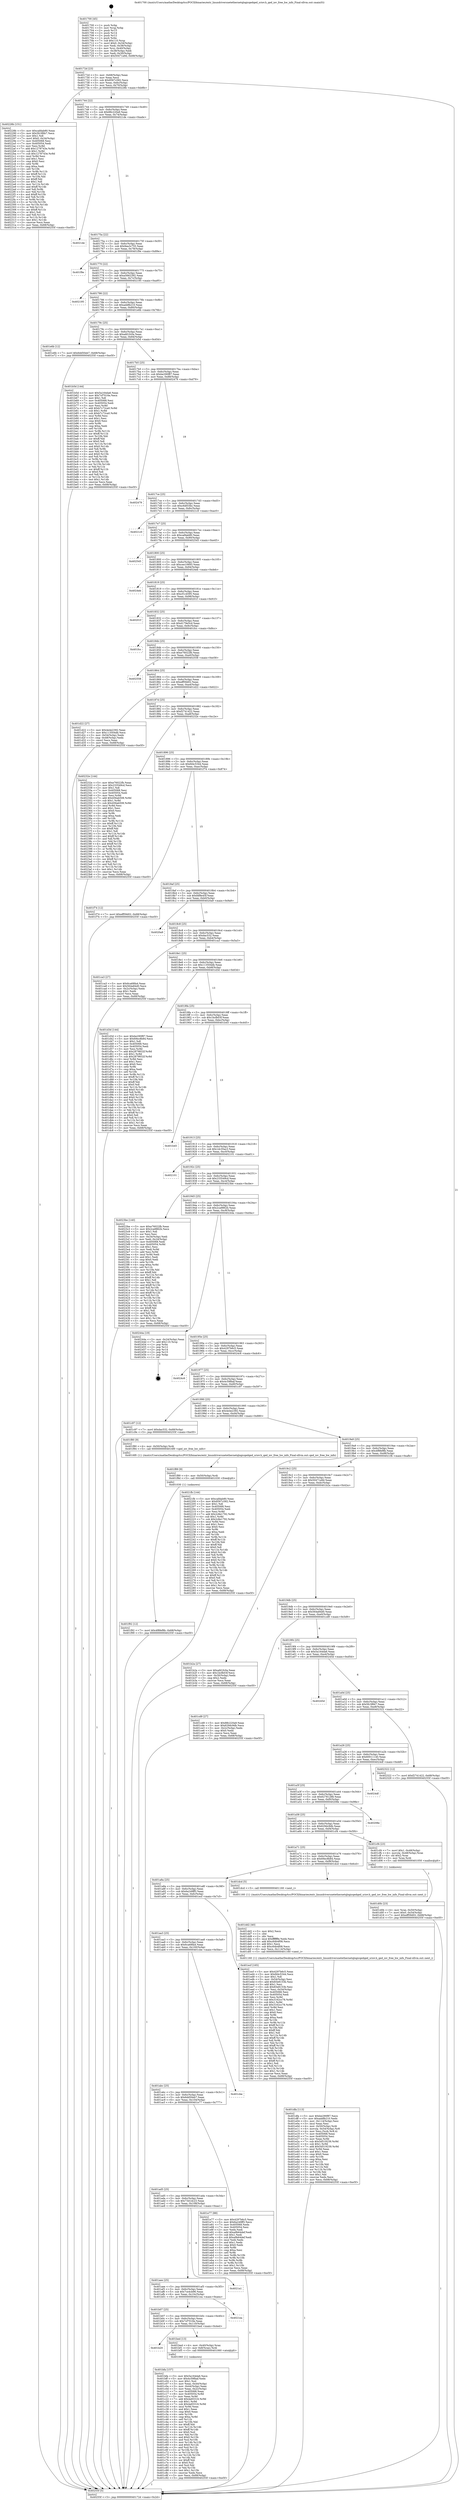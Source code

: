 digraph "0x401700" {
  label = "0x401700 (/mnt/c/Users/mathe/Desktop/tcc/POCII/binaries/extr_linuxdriversnetethernetqlogicqedqed_sriov.h_qed_iov_free_hw_info_Final-ollvm.out::main(0))"
  labelloc = "t"
  node[shape=record]

  Entry [label="",width=0.3,height=0.3,shape=circle,fillcolor=black,style=filled]
  "0x40172d" [label="{
     0x40172d [23]\l
     | [instrs]\l
     &nbsp;&nbsp;0x40172d \<+3\>: mov -0x68(%rbp),%eax\l
     &nbsp;&nbsp;0x401730 \<+2\>: mov %eax,%ecx\l
     &nbsp;&nbsp;0x401732 \<+6\>: sub $0x8567c582,%ecx\l
     &nbsp;&nbsp;0x401738 \<+3\>: mov %eax,-0x6c(%rbp)\l
     &nbsp;&nbsp;0x40173b \<+3\>: mov %ecx,-0x70(%rbp)\l
     &nbsp;&nbsp;0x40173e \<+6\>: je 000000000040228b \<main+0xb8b\>\l
  }"]
  "0x40228b" [label="{
     0x40228b [151]\l
     | [instrs]\l
     &nbsp;&nbsp;0x40228b \<+5\>: mov $0xcafdab80,%eax\l
     &nbsp;&nbsp;0x402290 \<+5\>: mov $0x5fc3f6b7,%ecx\l
     &nbsp;&nbsp;0x402295 \<+2\>: mov $0x1,%dl\l
     &nbsp;&nbsp;0x402297 \<+7\>: movl $0x0,-0x34(%rbp)\l
     &nbsp;&nbsp;0x40229e \<+7\>: mov 0x405068,%esi\l
     &nbsp;&nbsp;0x4022a5 \<+7\>: mov 0x405054,%edi\l
     &nbsp;&nbsp;0x4022ac \<+3\>: mov %esi,%r8d\l
     &nbsp;&nbsp;0x4022af \<+7\>: add $0x1278743e,%r8d\l
     &nbsp;&nbsp;0x4022b6 \<+4\>: sub $0x1,%r8d\l
     &nbsp;&nbsp;0x4022ba \<+7\>: sub $0x1278743e,%r8d\l
     &nbsp;&nbsp;0x4022c1 \<+4\>: imul %r8d,%esi\l
     &nbsp;&nbsp;0x4022c5 \<+3\>: and $0x1,%esi\l
     &nbsp;&nbsp;0x4022c8 \<+3\>: cmp $0x0,%esi\l
     &nbsp;&nbsp;0x4022cb \<+4\>: sete %r9b\l
     &nbsp;&nbsp;0x4022cf \<+3\>: cmp $0xa,%edi\l
     &nbsp;&nbsp;0x4022d2 \<+4\>: setl %r10b\l
     &nbsp;&nbsp;0x4022d6 \<+3\>: mov %r9b,%r11b\l
     &nbsp;&nbsp;0x4022d9 \<+4\>: xor $0xff,%r11b\l
     &nbsp;&nbsp;0x4022dd \<+3\>: mov %r10b,%bl\l
     &nbsp;&nbsp;0x4022e0 \<+3\>: xor $0xff,%bl\l
     &nbsp;&nbsp;0x4022e3 \<+3\>: xor $0x1,%dl\l
     &nbsp;&nbsp;0x4022e6 \<+3\>: mov %r11b,%r14b\l
     &nbsp;&nbsp;0x4022e9 \<+4\>: and $0xff,%r14b\l
     &nbsp;&nbsp;0x4022ed \<+3\>: and %dl,%r9b\l
     &nbsp;&nbsp;0x4022f0 \<+3\>: mov %bl,%r15b\l
     &nbsp;&nbsp;0x4022f3 \<+4\>: and $0xff,%r15b\l
     &nbsp;&nbsp;0x4022f7 \<+3\>: and %dl,%r10b\l
     &nbsp;&nbsp;0x4022fa \<+3\>: or %r9b,%r14b\l
     &nbsp;&nbsp;0x4022fd \<+3\>: or %r10b,%r15b\l
     &nbsp;&nbsp;0x402300 \<+3\>: xor %r15b,%r14b\l
     &nbsp;&nbsp;0x402303 \<+3\>: or %bl,%r11b\l
     &nbsp;&nbsp;0x402306 \<+4\>: xor $0xff,%r11b\l
     &nbsp;&nbsp;0x40230a \<+3\>: or $0x1,%dl\l
     &nbsp;&nbsp;0x40230d \<+3\>: and %dl,%r11b\l
     &nbsp;&nbsp;0x402310 \<+3\>: or %r11b,%r14b\l
     &nbsp;&nbsp;0x402313 \<+4\>: test $0x1,%r14b\l
     &nbsp;&nbsp;0x402317 \<+3\>: cmovne %ecx,%eax\l
     &nbsp;&nbsp;0x40231a \<+3\>: mov %eax,-0x68(%rbp)\l
     &nbsp;&nbsp;0x40231d \<+5\>: jmp 000000000040255f \<main+0xe5f\>\l
  }"]
  "0x401744" [label="{
     0x401744 [22]\l
     | [instrs]\l
     &nbsp;&nbsp;0x401744 \<+5\>: jmp 0000000000401749 \<main+0x49\>\l
     &nbsp;&nbsp;0x401749 \<+3\>: mov -0x6c(%rbp),%eax\l
     &nbsp;&nbsp;0x40174c \<+5\>: sub $0x88c220a9,%eax\l
     &nbsp;&nbsp;0x401751 \<+3\>: mov %eax,-0x74(%rbp)\l
     &nbsp;&nbsp;0x401754 \<+6\>: je 00000000004021de \<main+0xade\>\l
  }"]
  Exit [label="",width=0.3,height=0.3,shape=circle,fillcolor=black,style=filled,peripheries=2]
  "0x4021de" [label="{
     0x4021de\l
  }", style=dashed]
  "0x40175a" [label="{
     0x40175a [22]\l
     | [instrs]\l
     &nbsp;&nbsp;0x40175a \<+5\>: jmp 000000000040175f \<main+0x5f\>\l
     &nbsp;&nbsp;0x40175f \<+3\>: mov -0x6c(%rbp),%eax\l
     &nbsp;&nbsp;0x401762 \<+5\>: sub $0x9ea3c755,%eax\l
     &nbsp;&nbsp;0x401767 \<+3\>: mov %eax,-0x78(%rbp)\l
     &nbsp;&nbsp;0x40176a \<+6\>: je 0000000000401f9e \<main+0x89e\>\l
  }"]
  "0x401f92" [label="{
     0x401f92 [12]\l
     | [instrs]\l
     &nbsp;&nbsp;0x401f92 \<+7\>: movl $0x4f8fef8b,-0x68(%rbp)\l
     &nbsp;&nbsp;0x401f99 \<+5\>: jmp 000000000040255f \<main+0xe5f\>\l
  }"]
  "0x401f9e" [label="{
     0x401f9e\l
  }", style=dashed]
  "0x401770" [label="{
     0x401770 [22]\l
     | [instrs]\l
     &nbsp;&nbsp;0x401770 \<+5\>: jmp 0000000000401775 \<main+0x75\>\l
     &nbsp;&nbsp;0x401775 \<+3\>: mov -0x6c(%rbp),%eax\l
     &nbsp;&nbsp;0x401778 \<+5\>: sub $0xa5662392,%eax\l
     &nbsp;&nbsp;0x40177d \<+3\>: mov %eax,-0x7c(%rbp)\l
     &nbsp;&nbsp;0x401780 \<+6\>: je 0000000000402195 \<main+0xa95\>\l
  }"]
  "0x401f89" [label="{
     0x401f89 [9]\l
     | [instrs]\l
     &nbsp;&nbsp;0x401f89 \<+4\>: mov -0x50(%rbp),%rdi\l
     &nbsp;&nbsp;0x401f8d \<+5\>: call 0000000000401030 \<free@plt\>\l
     | [calls]\l
     &nbsp;&nbsp;0x401030 \{1\} (unknown)\l
  }"]
  "0x402195" [label="{
     0x402195\l
  }", style=dashed]
  "0x401786" [label="{
     0x401786 [22]\l
     | [instrs]\l
     &nbsp;&nbsp;0x401786 \<+5\>: jmp 000000000040178b \<main+0x8b\>\l
     &nbsp;&nbsp;0x40178b \<+3\>: mov -0x6c(%rbp),%eax\l
     &nbsp;&nbsp;0x40178e \<+5\>: sub $0xaddfb210,%eax\l
     &nbsp;&nbsp;0x401793 \<+3\>: mov %eax,-0x80(%rbp)\l
     &nbsp;&nbsp;0x401796 \<+6\>: je 0000000000401e6b \<main+0x76b\>\l
  }"]
  "0x401dfa" [label="{
     0x401dfa [113]\l
     | [instrs]\l
     &nbsp;&nbsp;0x401dfa \<+5\>: mov $0xbe290f87,%ecx\l
     &nbsp;&nbsp;0x401dff \<+5\>: mov $0xaddfb210,%edx\l
     &nbsp;&nbsp;0x401e04 \<+6\>: mov -0x114(%rbp),%esi\l
     &nbsp;&nbsp;0x401e0a \<+3\>: imul %eax,%esi\l
     &nbsp;&nbsp;0x401e0d \<+4\>: mov -0x50(%rbp),%rdi\l
     &nbsp;&nbsp;0x401e11 \<+4\>: movslq -0x54(%rbp),%r8\l
     &nbsp;&nbsp;0x401e15 \<+4\>: mov %esi,(%rdi,%r8,4)\l
     &nbsp;&nbsp;0x401e19 \<+7\>: mov 0x405068,%eax\l
     &nbsp;&nbsp;0x401e20 \<+7\>: mov 0x405054,%esi\l
     &nbsp;&nbsp;0x401e27 \<+3\>: mov %eax,%r9d\l
     &nbsp;&nbsp;0x401e2a \<+7\>: sub $0x5d519239,%r9d\l
     &nbsp;&nbsp;0x401e31 \<+4\>: sub $0x1,%r9d\l
     &nbsp;&nbsp;0x401e35 \<+7\>: add $0x5d519239,%r9d\l
     &nbsp;&nbsp;0x401e3c \<+4\>: imul %r9d,%eax\l
     &nbsp;&nbsp;0x401e40 \<+3\>: and $0x1,%eax\l
     &nbsp;&nbsp;0x401e43 \<+3\>: cmp $0x0,%eax\l
     &nbsp;&nbsp;0x401e46 \<+4\>: sete %r10b\l
     &nbsp;&nbsp;0x401e4a \<+3\>: cmp $0xa,%esi\l
     &nbsp;&nbsp;0x401e4d \<+4\>: setl %r11b\l
     &nbsp;&nbsp;0x401e51 \<+3\>: mov %r10b,%bl\l
     &nbsp;&nbsp;0x401e54 \<+3\>: and %r11b,%bl\l
     &nbsp;&nbsp;0x401e57 \<+3\>: xor %r11b,%r10b\l
     &nbsp;&nbsp;0x401e5a \<+3\>: or %r10b,%bl\l
     &nbsp;&nbsp;0x401e5d \<+3\>: test $0x1,%bl\l
     &nbsp;&nbsp;0x401e60 \<+3\>: cmovne %edx,%ecx\l
     &nbsp;&nbsp;0x401e63 \<+3\>: mov %ecx,-0x68(%rbp)\l
     &nbsp;&nbsp;0x401e66 \<+5\>: jmp 000000000040255f \<main+0xe5f\>\l
  }"]
  "0x401e6b" [label="{
     0x401e6b [12]\l
     | [instrs]\l
     &nbsp;&nbsp;0x401e6b \<+7\>: movl $0x6dd50eb7,-0x68(%rbp)\l
     &nbsp;&nbsp;0x401e72 \<+5\>: jmp 000000000040255f \<main+0xe5f\>\l
  }"]
  "0x40179c" [label="{
     0x40179c [25]\l
     | [instrs]\l
     &nbsp;&nbsp;0x40179c \<+5\>: jmp 00000000004017a1 \<main+0xa1\>\l
     &nbsp;&nbsp;0x4017a1 \<+3\>: mov -0x6c(%rbp),%eax\l
     &nbsp;&nbsp;0x4017a4 \<+5\>: sub $0xafd1fc0a,%eax\l
     &nbsp;&nbsp;0x4017a9 \<+6\>: mov %eax,-0x84(%rbp)\l
     &nbsp;&nbsp;0x4017af \<+6\>: je 0000000000401b5d \<main+0x45d\>\l
  }"]
  "0x401dd2" [label="{
     0x401dd2 [40]\l
     | [instrs]\l
     &nbsp;&nbsp;0x401dd2 \<+5\>: mov $0x2,%ecx\l
     &nbsp;&nbsp;0x401dd7 \<+1\>: cltd\l
     &nbsp;&nbsp;0x401dd8 \<+2\>: idiv %ecx\l
     &nbsp;&nbsp;0x401dda \<+6\>: imul $0xfffffffe,%edx,%ecx\l
     &nbsp;&nbsp;0x401de0 \<+6\>: add $0xc64b4f08,%ecx\l
     &nbsp;&nbsp;0x401de6 \<+3\>: add $0x1,%ecx\l
     &nbsp;&nbsp;0x401de9 \<+6\>: sub $0xc64b4f08,%ecx\l
     &nbsp;&nbsp;0x401def \<+6\>: mov %ecx,-0x114(%rbp)\l
     &nbsp;&nbsp;0x401df5 \<+5\>: call 0000000000401160 \<next_i\>\l
     | [calls]\l
     &nbsp;&nbsp;0x401160 \{1\} (/mnt/c/Users/mathe/Desktop/tcc/POCII/binaries/extr_linuxdriversnetethernetqlogicqedqed_sriov.h_qed_iov_free_hw_info_Final-ollvm.out::next_i)\l
  }"]
  "0x401b5d" [label="{
     0x401b5d [144]\l
     | [instrs]\l
     &nbsp;&nbsp;0x401b5d \<+5\>: mov $0x5a164da6,%eax\l
     &nbsp;&nbsp;0x401b62 \<+5\>: mov $0x7cf7016e,%ecx\l
     &nbsp;&nbsp;0x401b67 \<+2\>: mov $0x1,%dl\l
     &nbsp;&nbsp;0x401b69 \<+7\>: mov 0x405068,%esi\l
     &nbsp;&nbsp;0x401b70 \<+7\>: mov 0x405054,%edi\l
     &nbsp;&nbsp;0x401b77 \<+3\>: mov %esi,%r8d\l
     &nbsp;&nbsp;0x401b7a \<+7\>: add $0xb7c72ca0,%r8d\l
     &nbsp;&nbsp;0x401b81 \<+4\>: sub $0x1,%r8d\l
     &nbsp;&nbsp;0x401b85 \<+7\>: sub $0xb7c72ca0,%r8d\l
     &nbsp;&nbsp;0x401b8c \<+4\>: imul %r8d,%esi\l
     &nbsp;&nbsp;0x401b90 \<+3\>: and $0x1,%esi\l
     &nbsp;&nbsp;0x401b93 \<+3\>: cmp $0x0,%esi\l
     &nbsp;&nbsp;0x401b96 \<+4\>: sete %r9b\l
     &nbsp;&nbsp;0x401b9a \<+3\>: cmp $0xa,%edi\l
     &nbsp;&nbsp;0x401b9d \<+4\>: setl %r10b\l
     &nbsp;&nbsp;0x401ba1 \<+3\>: mov %r9b,%r11b\l
     &nbsp;&nbsp;0x401ba4 \<+4\>: xor $0xff,%r11b\l
     &nbsp;&nbsp;0x401ba8 \<+3\>: mov %r10b,%bl\l
     &nbsp;&nbsp;0x401bab \<+3\>: xor $0xff,%bl\l
     &nbsp;&nbsp;0x401bae \<+3\>: xor $0x0,%dl\l
     &nbsp;&nbsp;0x401bb1 \<+3\>: mov %r11b,%r14b\l
     &nbsp;&nbsp;0x401bb4 \<+4\>: and $0x0,%r14b\l
     &nbsp;&nbsp;0x401bb8 \<+3\>: and %dl,%r9b\l
     &nbsp;&nbsp;0x401bbb \<+3\>: mov %bl,%r15b\l
     &nbsp;&nbsp;0x401bbe \<+4\>: and $0x0,%r15b\l
     &nbsp;&nbsp;0x401bc2 \<+3\>: and %dl,%r10b\l
     &nbsp;&nbsp;0x401bc5 \<+3\>: or %r9b,%r14b\l
     &nbsp;&nbsp;0x401bc8 \<+3\>: or %r10b,%r15b\l
     &nbsp;&nbsp;0x401bcb \<+3\>: xor %r15b,%r14b\l
     &nbsp;&nbsp;0x401bce \<+3\>: or %bl,%r11b\l
     &nbsp;&nbsp;0x401bd1 \<+4\>: xor $0xff,%r11b\l
     &nbsp;&nbsp;0x401bd5 \<+3\>: or $0x0,%dl\l
     &nbsp;&nbsp;0x401bd8 \<+3\>: and %dl,%r11b\l
     &nbsp;&nbsp;0x401bdb \<+3\>: or %r11b,%r14b\l
     &nbsp;&nbsp;0x401bde \<+4\>: test $0x1,%r14b\l
     &nbsp;&nbsp;0x401be2 \<+3\>: cmovne %ecx,%eax\l
     &nbsp;&nbsp;0x401be5 \<+3\>: mov %eax,-0x68(%rbp)\l
     &nbsp;&nbsp;0x401be8 \<+5\>: jmp 000000000040255f \<main+0xe5f\>\l
  }"]
  "0x4017b5" [label="{
     0x4017b5 [25]\l
     | [instrs]\l
     &nbsp;&nbsp;0x4017b5 \<+5\>: jmp 00000000004017ba \<main+0xba\>\l
     &nbsp;&nbsp;0x4017ba \<+3\>: mov -0x6c(%rbp),%eax\l
     &nbsp;&nbsp;0x4017bd \<+5\>: sub $0xbe290f87,%eax\l
     &nbsp;&nbsp;0x4017c2 \<+6\>: mov %eax,-0x88(%rbp)\l
     &nbsp;&nbsp;0x4017c8 \<+6\>: je 0000000000402479 \<main+0xd79\>\l
  }"]
  "0x401d0b" [label="{
     0x401d0b [23]\l
     | [instrs]\l
     &nbsp;&nbsp;0x401d0b \<+4\>: mov %rax,-0x50(%rbp)\l
     &nbsp;&nbsp;0x401d0f \<+7\>: movl $0x0,-0x54(%rbp)\l
     &nbsp;&nbsp;0x401d16 \<+7\>: movl $0xeff59d02,-0x68(%rbp)\l
     &nbsp;&nbsp;0x401d1d \<+5\>: jmp 000000000040255f \<main+0xe5f\>\l
  }"]
  "0x402479" [label="{
     0x402479\l
  }", style=dashed]
  "0x4017ce" [label="{
     0x4017ce [25]\l
     | [instrs]\l
     &nbsp;&nbsp;0x4017ce \<+5\>: jmp 00000000004017d3 \<main+0xd3\>\l
     &nbsp;&nbsp;0x4017d3 \<+3\>: mov -0x6c(%rbp),%eax\l
     &nbsp;&nbsp;0x4017d6 \<+5\>: sub $0xc6df33bc,%eax\l
     &nbsp;&nbsp;0x4017db \<+6\>: mov %eax,-0x8c(%rbp)\l
     &nbsp;&nbsp;0x4017e1 \<+6\>: je 00000000004021c0 \<main+0xac0\>\l
  }"]
  "0x401bfa" [label="{
     0x401bfa [157]\l
     | [instrs]\l
     &nbsp;&nbsp;0x401bfa \<+5\>: mov $0x5a164da6,%ecx\l
     &nbsp;&nbsp;0x401bff \<+5\>: mov $0x4c59fbaf,%edx\l
     &nbsp;&nbsp;0x401c04 \<+3\>: mov $0x1,%sil\l
     &nbsp;&nbsp;0x401c07 \<+3\>: mov %eax,-0x44(%rbp)\l
     &nbsp;&nbsp;0x401c0a \<+3\>: mov -0x44(%rbp),%eax\l
     &nbsp;&nbsp;0x401c0d \<+3\>: mov %eax,-0x2c(%rbp)\l
     &nbsp;&nbsp;0x401c10 \<+7\>: mov 0x405068,%eax\l
     &nbsp;&nbsp;0x401c17 \<+8\>: mov 0x405054,%r8d\l
     &nbsp;&nbsp;0x401c1f \<+3\>: mov %eax,%r9d\l
     &nbsp;&nbsp;0x401c22 \<+7\>: add $0x4a93316,%r9d\l
     &nbsp;&nbsp;0x401c29 \<+4\>: sub $0x1,%r9d\l
     &nbsp;&nbsp;0x401c2d \<+7\>: sub $0x4a93316,%r9d\l
     &nbsp;&nbsp;0x401c34 \<+4\>: imul %r9d,%eax\l
     &nbsp;&nbsp;0x401c38 \<+3\>: and $0x1,%eax\l
     &nbsp;&nbsp;0x401c3b \<+3\>: cmp $0x0,%eax\l
     &nbsp;&nbsp;0x401c3e \<+4\>: sete %r10b\l
     &nbsp;&nbsp;0x401c42 \<+4\>: cmp $0xa,%r8d\l
     &nbsp;&nbsp;0x401c46 \<+4\>: setl %r11b\l
     &nbsp;&nbsp;0x401c4a \<+3\>: mov %r10b,%bl\l
     &nbsp;&nbsp;0x401c4d \<+3\>: xor $0xff,%bl\l
     &nbsp;&nbsp;0x401c50 \<+3\>: mov %r11b,%r14b\l
     &nbsp;&nbsp;0x401c53 \<+4\>: xor $0xff,%r14b\l
     &nbsp;&nbsp;0x401c57 \<+4\>: xor $0x0,%sil\l
     &nbsp;&nbsp;0x401c5b \<+3\>: mov %bl,%r15b\l
     &nbsp;&nbsp;0x401c5e \<+4\>: and $0x0,%r15b\l
     &nbsp;&nbsp;0x401c62 \<+3\>: and %sil,%r10b\l
     &nbsp;&nbsp;0x401c65 \<+3\>: mov %r14b,%r12b\l
     &nbsp;&nbsp;0x401c68 \<+4\>: and $0x0,%r12b\l
     &nbsp;&nbsp;0x401c6c \<+3\>: and %sil,%r11b\l
     &nbsp;&nbsp;0x401c6f \<+3\>: or %r10b,%r15b\l
     &nbsp;&nbsp;0x401c72 \<+3\>: or %r11b,%r12b\l
     &nbsp;&nbsp;0x401c75 \<+3\>: xor %r12b,%r15b\l
     &nbsp;&nbsp;0x401c78 \<+3\>: or %r14b,%bl\l
     &nbsp;&nbsp;0x401c7b \<+3\>: xor $0xff,%bl\l
     &nbsp;&nbsp;0x401c7e \<+4\>: or $0x0,%sil\l
     &nbsp;&nbsp;0x401c82 \<+3\>: and %sil,%bl\l
     &nbsp;&nbsp;0x401c85 \<+3\>: or %bl,%r15b\l
     &nbsp;&nbsp;0x401c88 \<+4\>: test $0x1,%r15b\l
     &nbsp;&nbsp;0x401c8c \<+3\>: cmovne %edx,%ecx\l
     &nbsp;&nbsp;0x401c8f \<+3\>: mov %ecx,-0x68(%rbp)\l
     &nbsp;&nbsp;0x401c92 \<+5\>: jmp 000000000040255f \<main+0xe5f\>\l
  }"]
  "0x4021c0" [label="{
     0x4021c0\l
  }", style=dashed]
  "0x4017e7" [label="{
     0x4017e7 [25]\l
     | [instrs]\l
     &nbsp;&nbsp;0x4017e7 \<+5\>: jmp 00000000004017ec \<main+0xec\>\l
     &nbsp;&nbsp;0x4017ec \<+3\>: mov -0x6c(%rbp),%eax\l
     &nbsp;&nbsp;0x4017ef \<+5\>: sub $0xcafdab80,%eax\l
     &nbsp;&nbsp;0x4017f4 \<+6\>: mov %eax,-0x90(%rbp)\l
     &nbsp;&nbsp;0x4017fa \<+6\>: je 0000000000402545 \<main+0xe45\>\l
  }"]
  "0x401b20" [label="{
     0x401b20\l
  }", style=dashed]
  "0x402545" [label="{
     0x402545\l
  }", style=dashed]
  "0x401800" [label="{
     0x401800 [25]\l
     | [instrs]\l
     &nbsp;&nbsp;0x401800 \<+5\>: jmp 0000000000401805 \<main+0x105\>\l
     &nbsp;&nbsp;0x401805 \<+3\>: mov -0x6c(%rbp),%eax\l
     &nbsp;&nbsp;0x401808 \<+5\>: sub $0xcee10693,%eax\l
     &nbsp;&nbsp;0x40180d \<+6\>: mov %eax,-0x94(%rbp)\l
     &nbsp;&nbsp;0x401813 \<+6\>: je 00000000004024eb \<main+0xdeb\>\l
  }"]
  "0x401bed" [label="{
     0x401bed [13]\l
     | [instrs]\l
     &nbsp;&nbsp;0x401bed \<+4\>: mov -0x40(%rbp),%rax\l
     &nbsp;&nbsp;0x401bf1 \<+4\>: mov 0x8(%rax),%rdi\l
     &nbsp;&nbsp;0x401bf5 \<+5\>: call 0000000000401060 \<atoi@plt\>\l
     | [calls]\l
     &nbsp;&nbsp;0x401060 \{1\} (unknown)\l
  }"]
  "0x4024eb" [label="{
     0x4024eb\l
  }", style=dashed]
  "0x401819" [label="{
     0x401819 [25]\l
     | [instrs]\l
     &nbsp;&nbsp;0x401819 \<+5\>: jmp 000000000040181e \<main+0x11e\>\l
     &nbsp;&nbsp;0x40181e \<+3\>: mov -0x6c(%rbp),%eax\l
     &nbsp;&nbsp;0x401821 \<+5\>: sub $0xcf1c4595,%eax\l
     &nbsp;&nbsp;0x401826 \<+6\>: mov %eax,-0x98(%rbp)\l
     &nbsp;&nbsp;0x40182c \<+6\>: je 000000000040201f \<main+0x91f\>\l
  }"]
  "0x401b07" [label="{
     0x401b07 [25]\l
     | [instrs]\l
     &nbsp;&nbsp;0x401b07 \<+5\>: jmp 0000000000401b0c \<main+0x40c\>\l
     &nbsp;&nbsp;0x401b0c \<+3\>: mov -0x6c(%rbp),%eax\l
     &nbsp;&nbsp;0x401b0f \<+5\>: sub $0x7cf7016e,%eax\l
     &nbsp;&nbsp;0x401b14 \<+6\>: mov %eax,-0x110(%rbp)\l
     &nbsp;&nbsp;0x401b1a \<+6\>: je 0000000000401bed \<main+0x4ed\>\l
  }"]
  "0x40201f" [label="{
     0x40201f\l
  }", style=dashed]
  "0x401832" [label="{
     0x401832 [25]\l
     | [instrs]\l
     &nbsp;&nbsp;0x401832 \<+5\>: jmp 0000000000401837 \<main+0x137\>\l
     &nbsp;&nbsp;0x401837 \<+3\>: mov -0x6c(%rbp),%eax\l
     &nbsp;&nbsp;0x40183a \<+5\>: sub $0xd179e5cd,%eax\l
     &nbsp;&nbsp;0x40183f \<+6\>: mov %eax,-0x9c(%rbp)\l
     &nbsp;&nbsp;0x401845 \<+6\>: je 0000000000401fcc \<main+0x8cc\>\l
  }"]
  "0x4021ea" [label="{
     0x4021ea\l
  }", style=dashed]
  "0x401fcc" [label="{
     0x401fcc\l
  }", style=dashed]
  "0x40184b" [label="{
     0x40184b [25]\l
     | [instrs]\l
     &nbsp;&nbsp;0x40184b \<+5\>: jmp 0000000000401850 \<main+0x150\>\l
     &nbsp;&nbsp;0x401850 \<+3\>: mov -0x6c(%rbp),%eax\l
     &nbsp;&nbsp;0x401853 \<+5\>: sub $0xe76022fb,%eax\l
     &nbsp;&nbsp;0x401858 \<+6\>: mov %eax,-0xa0(%rbp)\l
     &nbsp;&nbsp;0x40185e \<+6\>: je 0000000000402558 \<main+0xe58\>\l
  }"]
  "0x401aee" [label="{
     0x401aee [25]\l
     | [instrs]\l
     &nbsp;&nbsp;0x401aee \<+5\>: jmp 0000000000401af3 \<main+0x3f3\>\l
     &nbsp;&nbsp;0x401af3 \<+3\>: mov -0x6c(%rbp),%eax\l
     &nbsp;&nbsp;0x401af6 \<+5\>: sub $0x7ce4cb96,%eax\l
     &nbsp;&nbsp;0x401afb \<+6\>: mov %eax,-0x10c(%rbp)\l
     &nbsp;&nbsp;0x401b01 \<+6\>: je 00000000004021ea \<main+0xaea\>\l
  }"]
  "0x402558" [label="{
     0x402558\l
  }", style=dashed]
  "0x401864" [label="{
     0x401864 [25]\l
     | [instrs]\l
     &nbsp;&nbsp;0x401864 \<+5\>: jmp 0000000000401869 \<main+0x169\>\l
     &nbsp;&nbsp;0x401869 \<+3\>: mov -0x6c(%rbp),%eax\l
     &nbsp;&nbsp;0x40186c \<+5\>: sub $0xeff59d02,%eax\l
     &nbsp;&nbsp;0x401871 \<+6\>: mov %eax,-0xa4(%rbp)\l
     &nbsp;&nbsp;0x401877 \<+6\>: je 0000000000401d22 \<main+0x622\>\l
  }"]
  "0x4021a1" [label="{
     0x4021a1\l
  }", style=dashed]
  "0x401d22" [label="{
     0x401d22 [27]\l
     | [instrs]\l
     &nbsp;&nbsp;0x401d22 \<+5\>: mov $0x4e4e2392,%eax\l
     &nbsp;&nbsp;0x401d27 \<+5\>: mov $0x113504db,%ecx\l
     &nbsp;&nbsp;0x401d2c \<+3\>: mov -0x54(%rbp),%edx\l
     &nbsp;&nbsp;0x401d2f \<+3\>: cmp -0x48(%rbp),%edx\l
     &nbsp;&nbsp;0x401d32 \<+3\>: cmovl %ecx,%eax\l
     &nbsp;&nbsp;0x401d35 \<+3\>: mov %eax,-0x68(%rbp)\l
     &nbsp;&nbsp;0x401d38 \<+5\>: jmp 000000000040255f \<main+0xe5f\>\l
  }"]
  "0x40187d" [label="{
     0x40187d [25]\l
     | [instrs]\l
     &nbsp;&nbsp;0x40187d \<+5\>: jmp 0000000000401882 \<main+0x182\>\l
     &nbsp;&nbsp;0x401882 \<+3\>: mov -0x6c(%rbp),%eax\l
     &nbsp;&nbsp;0x401885 \<+5\>: sub $0xf2741422,%eax\l
     &nbsp;&nbsp;0x40188a \<+6\>: mov %eax,-0xa8(%rbp)\l
     &nbsp;&nbsp;0x401890 \<+6\>: je 000000000040232e \<main+0xc2e\>\l
  }"]
  "0x401ad5" [label="{
     0x401ad5 [25]\l
     | [instrs]\l
     &nbsp;&nbsp;0x401ad5 \<+5\>: jmp 0000000000401ada \<main+0x3da\>\l
     &nbsp;&nbsp;0x401ada \<+3\>: mov -0x6c(%rbp),%eax\l
     &nbsp;&nbsp;0x401add \<+5\>: sub $0x73d1dc23,%eax\l
     &nbsp;&nbsp;0x401ae2 \<+6\>: mov %eax,-0x108(%rbp)\l
     &nbsp;&nbsp;0x401ae8 \<+6\>: je 00000000004021a1 \<main+0xaa1\>\l
  }"]
  "0x40232e" [label="{
     0x40232e [144]\l
     | [instrs]\l
     &nbsp;&nbsp;0x40232e \<+5\>: mov $0xe76022fb,%eax\l
     &nbsp;&nbsp;0x402333 \<+5\>: mov $0x233549cd,%ecx\l
     &nbsp;&nbsp;0x402338 \<+2\>: mov $0x1,%dl\l
     &nbsp;&nbsp;0x40233a \<+7\>: mov 0x405068,%esi\l
     &nbsp;&nbsp;0x402341 \<+7\>: mov 0x405054,%edi\l
     &nbsp;&nbsp;0x402348 \<+3\>: mov %esi,%r8d\l
     &nbsp;&nbsp;0x40234b \<+7\>: add $0x456ab508,%r8d\l
     &nbsp;&nbsp;0x402352 \<+4\>: sub $0x1,%r8d\l
     &nbsp;&nbsp;0x402356 \<+7\>: sub $0x456ab508,%r8d\l
     &nbsp;&nbsp;0x40235d \<+4\>: imul %r8d,%esi\l
     &nbsp;&nbsp;0x402361 \<+3\>: and $0x1,%esi\l
     &nbsp;&nbsp;0x402364 \<+3\>: cmp $0x0,%esi\l
     &nbsp;&nbsp;0x402367 \<+4\>: sete %r9b\l
     &nbsp;&nbsp;0x40236b \<+3\>: cmp $0xa,%edi\l
     &nbsp;&nbsp;0x40236e \<+4\>: setl %r10b\l
     &nbsp;&nbsp;0x402372 \<+3\>: mov %r9b,%r11b\l
     &nbsp;&nbsp;0x402375 \<+4\>: xor $0xff,%r11b\l
     &nbsp;&nbsp;0x402379 \<+3\>: mov %r10b,%bl\l
     &nbsp;&nbsp;0x40237c \<+3\>: xor $0xff,%bl\l
     &nbsp;&nbsp;0x40237f \<+3\>: xor $0x1,%dl\l
     &nbsp;&nbsp;0x402382 \<+3\>: mov %r11b,%r14b\l
     &nbsp;&nbsp;0x402385 \<+4\>: and $0xff,%r14b\l
     &nbsp;&nbsp;0x402389 \<+3\>: and %dl,%r9b\l
     &nbsp;&nbsp;0x40238c \<+3\>: mov %bl,%r15b\l
     &nbsp;&nbsp;0x40238f \<+4\>: and $0xff,%r15b\l
     &nbsp;&nbsp;0x402393 \<+3\>: and %dl,%r10b\l
     &nbsp;&nbsp;0x402396 \<+3\>: or %r9b,%r14b\l
     &nbsp;&nbsp;0x402399 \<+3\>: or %r10b,%r15b\l
     &nbsp;&nbsp;0x40239c \<+3\>: xor %r15b,%r14b\l
     &nbsp;&nbsp;0x40239f \<+3\>: or %bl,%r11b\l
     &nbsp;&nbsp;0x4023a2 \<+4\>: xor $0xff,%r11b\l
     &nbsp;&nbsp;0x4023a6 \<+3\>: or $0x1,%dl\l
     &nbsp;&nbsp;0x4023a9 \<+3\>: and %dl,%r11b\l
     &nbsp;&nbsp;0x4023ac \<+3\>: or %r11b,%r14b\l
     &nbsp;&nbsp;0x4023af \<+4\>: test $0x1,%r14b\l
     &nbsp;&nbsp;0x4023b3 \<+3\>: cmovne %ecx,%eax\l
     &nbsp;&nbsp;0x4023b6 \<+3\>: mov %eax,-0x68(%rbp)\l
     &nbsp;&nbsp;0x4023b9 \<+5\>: jmp 000000000040255f \<main+0xe5f\>\l
  }"]
  "0x401896" [label="{
     0x401896 [25]\l
     | [instrs]\l
     &nbsp;&nbsp;0x401896 \<+5\>: jmp 000000000040189b \<main+0x19b\>\l
     &nbsp;&nbsp;0x40189b \<+3\>: mov -0x6c(%rbp),%eax\l
     &nbsp;&nbsp;0x40189e \<+5\>: sub $0xfd4c5344,%eax\l
     &nbsp;&nbsp;0x4018a3 \<+6\>: mov %eax,-0xac(%rbp)\l
     &nbsp;&nbsp;0x4018a9 \<+6\>: je 0000000000401f74 \<main+0x874\>\l
  }"]
  "0x401e77" [label="{
     0x401e77 [88]\l
     | [instrs]\l
     &nbsp;&nbsp;0x401e77 \<+5\>: mov $0x4297b6c5,%eax\l
     &nbsp;&nbsp;0x401e7c \<+5\>: mov $0x6a249ff3,%ecx\l
     &nbsp;&nbsp;0x401e81 \<+7\>: mov 0x405068,%edx\l
     &nbsp;&nbsp;0x401e88 \<+7\>: mov 0x405054,%esi\l
     &nbsp;&nbsp;0x401e8f \<+2\>: mov %edx,%edi\l
     &nbsp;&nbsp;0x401e91 \<+6\>: add $0xa9b64def,%edi\l
     &nbsp;&nbsp;0x401e97 \<+3\>: sub $0x1,%edi\l
     &nbsp;&nbsp;0x401e9a \<+6\>: sub $0xa9b64def,%edi\l
     &nbsp;&nbsp;0x401ea0 \<+3\>: imul %edi,%edx\l
     &nbsp;&nbsp;0x401ea3 \<+3\>: and $0x1,%edx\l
     &nbsp;&nbsp;0x401ea6 \<+3\>: cmp $0x0,%edx\l
     &nbsp;&nbsp;0x401ea9 \<+4\>: sete %r8b\l
     &nbsp;&nbsp;0x401ead \<+3\>: cmp $0xa,%esi\l
     &nbsp;&nbsp;0x401eb0 \<+4\>: setl %r9b\l
     &nbsp;&nbsp;0x401eb4 \<+3\>: mov %r8b,%r10b\l
     &nbsp;&nbsp;0x401eb7 \<+3\>: and %r9b,%r10b\l
     &nbsp;&nbsp;0x401eba \<+3\>: xor %r9b,%r8b\l
     &nbsp;&nbsp;0x401ebd \<+3\>: or %r8b,%r10b\l
     &nbsp;&nbsp;0x401ec0 \<+4\>: test $0x1,%r10b\l
     &nbsp;&nbsp;0x401ec4 \<+3\>: cmovne %ecx,%eax\l
     &nbsp;&nbsp;0x401ec7 \<+3\>: mov %eax,-0x68(%rbp)\l
     &nbsp;&nbsp;0x401eca \<+5\>: jmp 000000000040255f \<main+0xe5f\>\l
  }"]
  "0x401f74" [label="{
     0x401f74 [12]\l
     | [instrs]\l
     &nbsp;&nbsp;0x401f74 \<+7\>: movl $0xeff59d02,-0x68(%rbp)\l
     &nbsp;&nbsp;0x401f7b \<+5\>: jmp 000000000040255f \<main+0xe5f\>\l
  }"]
  "0x4018af" [label="{
     0x4018af [25]\l
     | [instrs]\l
     &nbsp;&nbsp;0x4018af \<+5\>: jmp 00000000004018b4 \<main+0x1b4\>\l
     &nbsp;&nbsp;0x4018b4 \<+3\>: mov -0x6c(%rbp),%eax\l
     &nbsp;&nbsp;0x4018b7 \<+5\>: sub $0xfdf8e45f,%eax\l
     &nbsp;&nbsp;0x4018bc \<+6\>: mov %eax,-0xb0(%rbp)\l
     &nbsp;&nbsp;0x4018c2 \<+6\>: je 00000000004020a9 \<main+0x9a9\>\l
  }"]
  "0x401abc" [label="{
     0x401abc [25]\l
     | [instrs]\l
     &nbsp;&nbsp;0x401abc \<+5\>: jmp 0000000000401ac1 \<main+0x3c1\>\l
     &nbsp;&nbsp;0x401ac1 \<+3\>: mov -0x6c(%rbp),%eax\l
     &nbsp;&nbsp;0x401ac4 \<+5\>: sub $0x6dd50eb7,%eax\l
     &nbsp;&nbsp;0x401ac9 \<+6\>: mov %eax,-0x104(%rbp)\l
     &nbsp;&nbsp;0x401acf \<+6\>: je 0000000000401e77 \<main+0x777\>\l
  }"]
  "0x4020a9" [label="{
     0x4020a9\l
  }", style=dashed]
  "0x4018c8" [label="{
     0x4018c8 [25]\l
     | [instrs]\l
     &nbsp;&nbsp;0x4018c8 \<+5\>: jmp 00000000004018cd \<main+0x1cd\>\l
     &nbsp;&nbsp;0x4018cd \<+3\>: mov -0x6c(%rbp),%eax\l
     &nbsp;&nbsp;0x4018d0 \<+5\>: sub $0xdac532,%eax\l
     &nbsp;&nbsp;0x4018d5 \<+6\>: mov %eax,-0xb4(%rbp)\l
     &nbsp;&nbsp;0x4018db \<+6\>: je 0000000000401ca3 \<main+0x5a3\>\l
  }"]
  "0x401cbe" [label="{
     0x401cbe\l
  }", style=dashed]
  "0x401ca3" [label="{
     0x401ca3 [27]\l
     | [instrs]\l
     &nbsp;&nbsp;0x401ca3 \<+5\>: mov $0x6ca68fa4,%eax\l
     &nbsp;&nbsp;0x401ca8 \<+5\>: mov $0x564a84d0,%ecx\l
     &nbsp;&nbsp;0x401cad \<+3\>: mov -0x2c(%rbp),%edx\l
     &nbsp;&nbsp;0x401cb0 \<+3\>: cmp $0x1,%edx\l
     &nbsp;&nbsp;0x401cb3 \<+3\>: cmovl %ecx,%eax\l
     &nbsp;&nbsp;0x401cb6 \<+3\>: mov %eax,-0x68(%rbp)\l
     &nbsp;&nbsp;0x401cb9 \<+5\>: jmp 000000000040255f \<main+0xe5f\>\l
  }"]
  "0x4018e1" [label="{
     0x4018e1 [25]\l
     | [instrs]\l
     &nbsp;&nbsp;0x4018e1 \<+5\>: jmp 00000000004018e6 \<main+0x1e6\>\l
     &nbsp;&nbsp;0x4018e6 \<+3\>: mov -0x6c(%rbp),%eax\l
     &nbsp;&nbsp;0x4018e9 \<+5\>: sub $0x113504db,%eax\l
     &nbsp;&nbsp;0x4018ee \<+6\>: mov %eax,-0xb8(%rbp)\l
     &nbsp;&nbsp;0x4018f4 \<+6\>: je 0000000000401d3d \<main+0x63d\>\l
  }"]
  "0x401aa3" [label="{
     0x401aa3 [25]\l
     | [instrs]\l
     &nbsp;&nbsp;0x401aa3 \<+5\>: jmp 0000000000401aa8 \<main+0x3a8\>\l
     &nbsp;&nbsp;0x401aa8 \<+3\>: mov -0x6c(%rbp),%eax\l
     &nbsp;&nbsp;0x401aab \<+5\>: sub $0x6ca68fa4,%eax\l
     &nbsp;&nbsp;0x401ab0 \<+6\>: mov %eax,-0x100(%rbp)\l
     &nbsp;&nbsp;0x401ab6 \<+6\>: je 0000000000401cbe \<main+0x5be\>\l
  }"]
  "0x401d3d" [label="{
     0x401d3d [144]\l
     | [instrs]\l
     &nbsp;&nbsp;0x401d3d \<+5\>: mov $0xbe290f87,%eax\l
     &nbsp;&nbsp;0x401d42 \<+5\>: mov $0x69ec8b84,%ecx\l
     &nbsp;&nbsp;0x401d47 \<+2\>: mov $0x1,%dl\l
     &nbsp;&nbsp;0x401d49 \<+7\>: mov 0x405068,%esi\l
     &nbsp;&nbsp;0x401d50 \<+7\>: mov 0x405054,%edi\l
     &nbsp;&nbsp;0x401d57 \<+3\>: mov %esi,%r8d\l
     &nbsp;&nbsp;0x401d5a \<+7\>: add $0x2879832f,%r8d\l
     &nbsp;&nbsp;0x401d61 \<+4\>: sub $0x1,%r8d\l
     &nbsp;&nbsp;0x401d65 \<+7\>: sub $0x2879832f,%r8d\l
     &nbsp;&nbsp;0x401d6c \<+4\>: imul %r8d,%esi\l
     &nbsp;&nbsp;0x401d70 \<+3\>: and $0x1,%esi\l
     &nbsp;&nbsp;0x401d73 \<+3\>: cmp $0x0,%esi\l
     &nbsp;&nbsp;0x401d76 \<+4\>: sete %r9b\l
     &nbsp;&nbsp;0x401d7a \<+3\>: cmp $0xa,%edi\l
     &nbsp;&nbsp;0x401d7d \<+4\>: setl %r10b\l
     &nbsp;&nbsp;0x401d81 \<+3\>: mov %r9b,%r11b\l
     &nbsp;&nbsp;0x401d84 \<+4\>: xor $0xff,%r11b\l
     &nbsp;&nbsp;0x401d88 \<+3\>: mov %r10b,%bl\l
     &nbsp;&nbsp;0x401d8b \<+3\>: xor $0xff,%bl\l
     &nbsp;&nbsp;0x401d8e \<+3\>: xor $0x0,%dl\l
     &nbsp;&nbsp;0x401d91 \<+3\>: mov %r11b,%r14b\l
     &nbsp;&nbsp;0x401d94 \<+4\>: and $0x0,%r14b\l
     &nbsp;&nbsp;0x401d98 \<+3\>: and %dl,%r9b\l
     &nbsp;&nbsp;0x401d9b \<+3\>: mov %bl,%r15b\l
     &nbsp;&nbsp;0x401d9e \<+4\>: and $0x0,%r15b\l
     &nbsp;&nbsp;0x401da2 \<+3\>: and %dl,%r10b\l
     &nbsp;&nbsp;0x401da5 \<+3\>: or %r9b,%r14b\l
     &nbsp;&nbsp;0x401da8 \<+3\>: or %r10b,%r15b\l
     &nbsp;&nbsp;0x401dab \<+3\>: xor %r15b,%r14b\l
     &nbsp;&nbsp;0x401dae \<+3\>: or %bl,%r11b\l
     &nbsp;&nbsp;0x401db1 \<+4\>: xor $0xff,%r11b\l
     &nbsp;&nbsp;0x401db5 \<+3\>: or $0x0,%dl\l
     &nbsp;&nbsp;0x401db8 \<+3\>: and %dl,%r11b\l
     &nbsp;&nbsp;0x401dbb \<+3\>: or %r11b,%r14b\l
     &nbsp;&nbsp;0x401dbe \<+4\>: test $0x1,%r14b\l
     &nbsp;&nbsp;0x401dc2 \<+3\>: cmovne %ecx,%eax\l
     &nbsp;&nbsp;0x401dc5 \<+3\>: mov %eax,-0x68(%rbp)\l
     &nbsp;&nbsp;0x401dc8 \<+5\>: jmp 000000000040255f \<main+0xe5f\>\l
  }"]
  "0x4018fa" [label="{
     0x4018fa [25]\l
     | [instrs]\l
     &nbsp;&nbsp;0x4018fa \<+5\>: jmp 00000000004018ff \<main+0x1ff\>\l
     &nbsp;&nbsp;0x4018ff \<+3\>: mov -0x6c(%rbp),%eax\l
     &nbsp;&nbsp;0x401902 \<+5\>: sub $0x1bcfb03f,%eax\l
     &nbsp;&nbsp;0x401907 \<+6\>: mov %eax,-0xbc(%rbp)\l
     &nbsp;&nbsp;0x40190d \<+6\>: je 0000000000401b45 \<main+0x445\>\l
  }"]
  "0x401ecf" [label="{
     0x401ecf [165]\l
     | [instrs]\l
     &nbsp;&nbsp;0x401ecf \<+5\>: mov $0x4297b6c5,%eax\l
     &nbsp;&nbsp;0x401ed4 \<+5\>: mov $0xfd4c5344,%ecx\l
     &nbsp;&nbsp;0x401ed9 \<+2\>: mov $0x1,%dl\l
     &nbsp;&nbsp;0x401edb \<+3\>: mov -0x54(%rbp),%esi\l
     &nbsp;&nbsp;0x401ede \<+6\>: add $0x83e8153b,%esi\l
     &nbsp;&nbsp;0x401ee4 \<+3\>: add $0x1,%esi\l
     &nbsp;&nbsp;0x401ee7 \<+6\>: sub $0x83e8153b,%esi\l
     &nbsp;&nbsp;0x401eed \<+3\>: mov %esi,-0x54(%rbp)\l
     &nbsp;&nbsp;0x401ef0 \<+7\>: mov 0x405068,%esi\l
     &nbsp;&nbsp;0x401ef7 \<+7\>: mov 0x405054,%edi\l
     &nbsp;&nbsp;0x401efe \<+3\>: mov %esi,%r8d\l
     &nbsp;&nbsp;0x401f01 \<+7\>: sub $0x3162cc78,%r8d\l
     &nbsp;&nbsp;0x401f08 \<+4\>: sub $0x1,%r8d\l
     &nbsp;&nbsp;0x401f0c \<+7\>: add $0x3162cc78,%r8d\l
     &nbsp;&nbsp;0x401f13 \<+4\>: imul %r8d,%esi\l
     &nbsp;&nbsp;0x401f17 \<+3\>: and $0x1,%esi\l
     &nbsp;&nbsp;0x401f1a \<+3\>: cmp $0x0,%esi\l
     &nbsp;&nbsp;0x401f1d \<+4\>: sete %r9b\l
     &nbsp;&nbsp;0x401f21 \<+3\>: cmp $0xa,%edi\l
     &nbsp;&nbsp;0x401f24 \<+4\>: setl %r10b\l
     &nbsp;&nbsp;0x401f28 \<+3\>: mov %r9b,%r11b\l
     &nbsp;&nbsp;0x401f2b \<+4\>: xor $0xff,%r11b\l
     &nbsp;&nbsp;0x401f2f \<+3\>: mov %r10b,%bl\l
     &nbsp;&nbsp;0x401f32 \<+3\>: xor $0xff,%bl\l
     &nbsp;&nbsp;0x401f35 \<+3\>: xor $0x1,%dl\l
     &nbsp;&nbsp;0x401f38 \<+3\>: mov %r11b,%r14b\l
     &nbsp;&nbsp;0x401f3b \<+4\>: and $0xff,%r14b\l
     &nbsp;&nbsp;0x401f3f \<+3\>: and %dl,%r9b\l
     &nbsp;&nbsp;0x401f42 \<+3\>: mov %bl,%r15b\l
     &nbsp;&nbsp;0x401f45 \<+4\>: and $0xff,%r15b\l
     &nbsp;&nbsp;0x401f49 \<+3\>: and %dl,%r10b\l
     &nbsp;&nbsp;0x401f4c \<+3\>: or %r9b,%r14b\l
     &nbsp;&nbsp;0x401f4f \<+3\>: or %r10b,%r15b\l
     &nbsp;&nbsp;0x401f52 \<+3\>: xor %r15b,%r14b\l
     &nbsp;&nbsp;0x401f55 \<+3\>: or %bl,%r11b\l
     &nbsp;&nbsp;0x401f58 \<+4\>: xor $0xff,%r11b\l
     &nbsp;&nbsp;0x401f5c \<+3\>: or $0x1,%dl\l
     &nbsp;&nbsp;0x401f5f \<+3\>: and %dl,%r11b\l
     &nbsp;&nbsp;0x401f62 \<+3\>: or %r11b,%r14b\l
     &nbsp;&nbsp;0x401f65 \<+4\>: test $0x1,%r14b\l
     &nbsp;&nbsp;0x401f69 \<+3\>: cmovne %ecx,%eax\l
     &nbsp;&nbsp;0x401f6c \<+3\>: mov %eax,-0x68(%rbp)\l
     &nbsp;&nbsp;0x401f6f \<+5\>: jmp 000000000040255f \<main+0xe5f\>\l
  }"]
  "0x401b45" [label="{
     0x401b45\l
  }", style=dashed]
  "0x401913" [label="{
     0x401913 [25]\l
     | [instrs]\l
     &nbsp;&nbsp;0x401913 \<+5\>: jmp 0000000000401918 \<main+0x218\>\l
     &nbsp;&nbsp;0x401918 \<+3\>: mov -0x6c(%rbp),%eax\l
     &nbsp;&nbsp;0x40191b \<+5\>: sub $0x1dc35ac3,%eax\l
     &nbsp;&nbsp;0x401920 \<+6\>: mov %eax,-0xc0(%rbp)\l
     &nbsp;&nbsp;0x401926 \<+6\>: je 0000000000402101 \<main+0xa01\>\l
  }"]
  "0x401a8a" [label="{
     0x401a8a [25]\l
     | [instrs]\l
     &nbsp;&nbsp;0x401a8a \<+5\>: jmp 0000000000401a8f \<main+0x38f\>\l
     &nbsp;&nbsp;0x401a8f \<+3\>: mov -0x6c(%rbp),%eax\l
     &nbsp;&nbsp;0x401a92 \<+5\>: sub $0x6a249ff3,%eax\l
     &nbsp;&nbsp;0x401a97 \<+6\>: mov %eax,-0xfc(%rbp)\l
     &nbsp;&nbsp;0x401a9d \<+6\>: je 0000000000401ecf \<main+0x7cf\>\l
  }"]
  "0x402101" [label="{
     0x402101\l
  }", style=dashed]
  "0x40192c" [label="{
     0x40192c [25]\l
     | [instrs]\l
     &nbsp;&nbsp;0x40192c \<+5\>: jmp 0000000000401931 \<main+0x231\>\l
     &nbsp;&nbsp;0x401931 \<+3\>: mov -0x6c(%rbp),%eax\l
     &nbsp;&nbsp;0x401934 \<+5\>: sub $0x233549cd,%eax\l
     &nbsp;&nbsp;0x401939 \<+6\>: mov %eax,-0xc4(%rbp)\l
     &nbsp;&nbsp;0x40193f \<+6\>: je 00000000004023be \<main+0xcbe\>\l
  }"]
  "0x401dcd" [label="{
     0x401dcd [5]\l
     | [instrs]\l
     &nbsp;&nbsp;0x401dcd \<+5\>: call 0000000000401160 \<next_i\>\l
     | [calls]\l
     &nbsp;&nbsp;0x401160 \{1\} (/mnt/c/Users/mathe/Desktop/tcc/POCII/binaries/extr_linuxdriversnetethernetqlogicqedqed_sriov.h_qed_iov_free_hw_info_Final-ollvm.out::next_i)\l
  }"]
  "0x4023be" [label="{
     0x4023be [140]\l
     | [instrs]\l
     &nbsp;&nbsp;0x4023be \<+5\>: mov $0xe76022fb,%eax\l
     &nbsp;&nbsp;0x4023c3 \<+5\>: mov $0x2ca9862b,%ecx\l
     &nbsp;&nbsp;0x4023c8 \<+2\>: mov $0x1,%dl\l
     &nbsp;&nbsp;0x4023ca \<+2\>: xor %esi,%esi\l
     &nbsp;&nbsp;0x4023cc \<+3\>: mov -0x34(%rbp),%edi\l
     &nbsp;&nbsp;0x4023cf \<+3\>: mov %edi,-0x24(%rbp)\l
     &nbsp;&nbsp;0x4023d2 \<+7\>: mov 0x405068,%edi\l
     &nbsp;&nbsp;0x4023d9 \<+8\>: mov 0x405054,%r8d\l
     &nbsp;&nbsp;0x4023e1 \<+3\>: sub $0x1,%esi\l
     &nbsp;&nbsp;0x4023e4 \<+3\>: mov %edi,%r9d\l
     &nbsp;&nbsp;0x4023e7 \<+3\>: add %esi,%r9d\l
     &nbsp;&nbsp;0x4023ea \<+4\>: imul %r9d,%edi\l
     &nbsp;&nbsp;0x4023ee \<+3\>: and $0x1,%edi\l
     &nbsp;&nbsp;0x4023f1 \<+3\>: cmp $0x0,%edi\l
     &nbsp;&nbsp;0x4023f4 \<+4\>: sete %r10b\l
     &nbsp;&nbsp;0x4023f8 \<+4\>: cmp $0xa,%r8d\l
     &nbsp;&nbsp;0x4023fc \<+4\>: setl %r11b\l
     &nbsp;&nbsp;0x402400 \<+3\>: mov %r10b,%bl\l
     &nbsp;&nbsp;0x402403 \<+3\>: xor $0xff,%bl\l
     &nbsp;&nbsp;0x402406 \<+3\>: mov %r11b,%r14b\l
     &nbsp;&nbsp;0x402409 \<+4\>: xor $0xff,%r14b\l
     &nbsp;&nbsp;0x40240d \<+3\>: xor $0x1,%dl\l
     &nbsp;&nbsp;0x402410 \<+3\>: mov %bl,%r15b\l
     &nbsp;&nbsp;0x402413 \<+4\>: and $0xff,%r15b\l
     &nbsp;&nbsp;0x402417 \<+3\>: and %dl,%r10b\l
     &nbsp;&nbsp;0x40241a \<+3\>: mov %r14b,%r12b\l
     &nbsp;&nbsp;0x40241d \<+4\>: and $0xff,%r12b\l
     &nbsp;&nbsp;0x402421 \<+3\>: and %dl,%r11b\l
     &nbsp;&nbsp;0x402424 \<+3\>: or %r10b,%r15b\l
     &nbsp;&nbsp;0x402427 \<+3\>: or %r11b,%r12b\l
     &nbsp;&nbsp;0x40242a \<+3\>: xor %r12b,%r15b\l
     &nbsp;&nbsp;0x40242d \<+3\>: or %r14b,%bl\l
     &nbsp;&nbsp;0x402430 \<+3\>: xor $0xff,%bl\l
     &nbsp;&nbsp;0x402433 \<+3\>: or $0x1,%dl\l
     &nbsp;&nbsp;0x402436 \<+2\>: and %dl,%bl\l
     &nbsp;&nbsp;0x402438 \<+3\>: or %bl,%r15b\l
     &nbsp;&nbsp;0x40243b \<+4\>: test $0x1,%r15b\l
     &nbsp;&nbsp;0x40243f \<+3\>: cmovne %ecx,%eax\l
     &nbsp;&nbsp;0x402442 \<+3\>: mov %eax,-0x68(%rbp)\l
     &nbsp;&nbsp;0x402445 \<+5\>: jmp 000000000040255f \<main+0xe5f\>\l
  }"]
  "0x401945" [label="{
     0x401945 [25]\l
     | [instrs]\l
     &nbsp;&nbsp;0x401945 \<+5\>: jmp 000000000040194a \<main+0x24a\>\l
     &nbsp;&nbsp;0x40194a \<+3\>: mov -0x6c(%rbp),%eax\l
     &nbsp;&nbsp;0x40194d \<+5\>: sub $0x2ca9862b,%eax\l
     &nbsp;&nbsp;0x401952 \<+6\>: mov %eax,-0xc8(%rbp)\l
     &nbsp;&nbsp;0x401958 \<+6\>: je 000000000040244a \<main+0xd4a\>\l
  }"]
  "0x401a71" [label="{
     0x401a71 [25]\l
     | [instrs]\l
     &nbsp;&nbsp;0x401a71 \<+5\>: jmp 0000000000401a76 \<main+0x376\>\l
     &nbsp;&nbsp;0x401a76 \<+3\>: mov -0x6c(%rbp),%eax\l
     &nbsp;&nbsp;0x401a79 \<+5\>: sub $0x69ec8b84,%eax\l
     &nbsp;&nbsp;0x401a7e \<+6\>: mov %eax,-0xf8(%rbp)\l
     &nbsp;&nbsp;0x401a84 \<+6\>: je 0000000000401dcd \<main+0x6cd\>\l
  }"]
  "0x40244a" [label="{
     0x40244a [19]\l
     | [instrs]\l
     &nbsp;&nbsp;0x40244a \<+3\>: mov -0x24(%rbp),%eax\l
     &nbsp;&nbsp;0x40244d \<+7\>: add $0x110,%rsp\l
     &nbsp;&nbsp;0x402454 \<+1\>: pop %rbx\l
     &nbsp;&nbsp;0x402455 \<+2\>: pop %r12\l
     &nbsp;&nbsp;0x402457 \<+2\>: pop %r14\l
     &nbsp;&nbsp;0x402459 \<+2\>: pop %r15\l
     &nbsp;&nbsp;0x40245b \<+1\>: pop %rbp\l
     &nbsp;&nbsp;0x40245c \<+1\>: ret\l
  }"]
  "0x40195e" [label="{
     0x40195e [25]\l
     | [instrs]\l
     &nbsp;&nbsp;0x40195e \<+5\>: jmp 0000000000401963 \<main+0x263\>\l
     &nbsp;&nbsp;0x401963 \<+3\>: mov -0x6c(%rbp),%eax\l
     &nbsp;&nbsp;0x401966 \<+5\>: sub $0x4297b6c5,%eax\l
     &nbsp;&nbsp;0x40196b \<+6\>: mov %eax,-0xcc(%rbp)\l
     &nbsp;&nbsp;0x401971 \<+6\>: je 00000000004024c6 \<main+0xdc6\>\l
  }"]
  "0x401cf4" [label="{
     0x401cf4 [23]\l
     | [instrs]\l
     &nbsp;&nbsp;0x401cf4 \<+7\>: movl $0x1,-0x48(%rbp)\l
     &nbsp;&nbsp;0x401cfb \<+4\>: movslq -0x48(%rbp),%rax\l
     &nbsp;&nbsp;0x401cff \<+4\>: shl $0x2,%rax\l
     &nbsp;&nbsp;0x401d03 \<+3\>: mov %rax,%rdi\l
     &nbsp;&nbsp;0x401d06 \<+5\>: call 0000000000401050 \<malloc@plt\>\l
     | [calls]\l
     &nbsp;&nbsp;0x401050 \{1\} (unknown)\l
  }"]
  "0x4024c6" [label="{
     0x4024c6\l
  }", style=dashed]
  "0x401977" [label="{
     0x401977 [25]\l
     | [instrs]\l
     &nbsp;&nbsp;0x401977 \<+5\>: jmp 000000000040197c \<main+0x27c\>\l
     &nbsp;&nbsp;0x40197c \<+3\>: mov -0x6c(%rbp),%eax\l
     &nbsp;&nbsp;0x40197f \<+5\>: sub $0x4c59fbaf,%eax\l
     &nbsp;&nbsp;0x401984 \<+6\>: mov %eax,-0xd0(%rbp)\l
     &nbsp;&nbsp;0x40198a \<+6\>: je 0000000000401c97 \<main+0x597\>\l
  }"]
  "0x401a58" [label="{
     0x401a58 [25]\l
     | [instrs]\l
     &nbsp;&nbsp;0x401a58 \<+5\>: jmp 0000000000401a5d \<main+0x35d\>\l
     &nbsp;&nbsp;0x401a5d \<+3\>: mov -0x6c(%rbp),%eax\l
     &nbsp;&nbsp;0x401a60 \<+5\>: sub $0x629dc9db,%eax\l
     &nbsp;&nbsp;0x401a65 \<+6\>: mov %eax,-0xf4(%rbp)\l
     &nbsp;&nbsp;0x401a6b \<+6\>: je 0000000000401cf4 \<main+0x5f4\>\l
  }"]
  "0x401c97" [label="{
     0x401c97 [12]\l
     | [instrs]\l
     &nbsp;&nbsp;0x401c97 \<+7\>: movl $0xdac532,-0x68(%rbp)\l
     &nbsp;&nbsp;0x401c9e \<+5\>: jmp 000000000040255f \<main+0xe5f\>\l
  }"]
  "0x401990" [label="{
     0x401990 [25]\l
     | [instrs]\l
     &nbsp;&nbsp;0x401990 \<+5\>: jmp 0000000000401995 \<main+0x295\>\l
     &nbsp;&nbsp;0x401995 \<+3\>: mov -0x6c(%rbp),%eax\l
     &nbsp;&nbsp;0x401998 \<+5\>: sub $0x4e4e2392,%eax\l
     &nbsp;&nbsp;0x40199d \<+6\>: mov %eax,-0xd4(%rbp)\l
     &nbsp;&nbsp;0x4019a3 \<+6\>: je 0000000000401f80 \<main+0x880\>\l
  }"]
  "0x40208e" [label="{
     0x40208e\l
  }", style=dashed]
  "0x401f80" [label="{
     0x401f80 [9]\l
     | [instrs]\l
     &nbsp;&nbsp;0x401f80 \<+4\>: mov -0x50(%rbp),%rdi\l
     &nbsp;&nbsp;0x401f84 \<+5\>: call 00000000004016f0 \<qed_iov_free_hw_info\>\l
     | [calls]\l
     &nbsp;&nbsp;0x4016f0 \{1\} (/mnt/c/Users/mathe/Desktop/tcc/POCII/binaries/extr_linuxdriversnetethernetqlogicqedqed_sriov.h_qed_iov_free_hw_info_Final-ollvm.out::qed_iov_free_hw_info)\l
  }"]
  "0x4019a9" [label="{
     0x4019a9 [25]\l
     | [instrs]\l
     &nbsp;&nbsp;0x4019a9 \<+5\>: jmp 00000000004019ae \<main+0x2ae\>\l
     &nbsp;&nbsp;0x4019ae \<+3\>: mov -0x6c(%rbp),%eax\l
     &nbsp;&nbsp;0x4019b1 \<+5\>: sub $0x4f8fef8b,%eax\l
     &nbsp;&nbsp;0x4019b6 \<+6\>: mov %eax,-0xd8(%rbp)\l
     &nbsp;&nbsp;0x4019bc \<+6\>: je 00000000004021fb \<main+0xafb\>\l
  }"]
  "0x401a3f" [label="{
     0x401a3f [25]\l
     | [instrs]\l
     &nbsp;&nbsp;0x401a3f \<+5\>: jmp 0000000000401a44 \<main+0x344\>\l
     &nbsp;&nbsp;0x401a44 \<+3\>: mov -0x6c(%rbp),%eax\l
     &nbsp;&nbsp;0x401a47 \<+5\>: sub $0x62781288,%eax\l
     &nbsp;&nbsp;0x401a4c \<+6\>: mov %eax,-0xf0(%rbp)\l
     &nbsp;&nbsp;0x401a52 \<+6\>: je 000000000040208e \<main+0x98e\>\l
  }"]
  "0x4021fb" [label="{
     0x4021fb [144]\l
     | [instrs]\l
     &nbsp;&nbsp;0x4021fb \<+5\>: mov $0xcafdab80,%eax\l
     &nbsp;&nbsp;0x402200 \<+5\>: mov $0x8567c582,%ecx\l
     &nbsp;&nbsp;0x402205 \<+2\>: mov $0x1,%dl\l
     &nbsp;&nbsp;0x402207 \<+7\>: mov 0x405068,%esi\l
     &nbsp;&nbsp;0x40220e \<+7\>: mov 0x405054,%edi\l
     &nbsp;&nbsp;0x402215 \<+3\>: mov %esi,%r8d\l
     &nbsp;&nbsp;0x402218 \<+7\>: add $0x2c8e1792,%r8d\l
     &nbsp;&nbsp;0x40221f \<+4\>: sub $0x1,%r8d\l
     &nbsp;&nbsp;0x402223 \<+7\>: sub $0x2c8e1792,%r8d\l
     &nbsp;&nbsp;0x40222a \<+4\>: imul %r8d,%esi\l
     &nbsp;&nbsp;0x40222e \<+3\>: and $0x1,%esi\l
     &nbsp;&nbsp;0x402231 \<+3\>: cmp $0x0,%esi\l
     &nbsp;&nbsp;0x402234 \<+4\>: sete %r9b\l
     &nbsp;&nbsp;0x402238 \<+3\>: cmp $0xa,%edi\l
     &nbsp;&nbsp;0x40223b \<+4\>: setl %r10b\l
     &nbsp;&nbsp;0x40223f \<+3\>: mov %r9b,%r11b\l
     &nbsp;&nbsp;0x402242 \<+4\>: xor $0xff,%r11b\l
     &nbsp;&nbsp;0x402246 \<+3\>: mov %r10b,%bl\l
     &nbsp;&nbsp;0x402249 \<+3\>: xor $0xff,%bl\l
     &nbsp;&nbsp;0x40224c \<+3\>: xor $0x0,%dl\l
     &nbsp;&nbsp;0x40224f \<+3\>: mov %r11b,%r14b\l
     &nbsp;&nbsp;0x402252 \<+4\>: and $0x0,%r14b\l
     &nbsp;&nbsp;0x402256 \<+3\>: and %dl,%r9b\l
     &nbsp;&nbsp;0x402259 \<+3\>: mov %bl,%r15b\l
     &nbsp;&nbsp;0x40225c \<+4\>: and $0x0,%r15b\l
     &nbsp;&nbsp;0x402260 \<+3\>: and %dl,%r10b\l
     &nbsp;&nbsp;0x402263 \<+3\>: or %r9b,%r14b\l
     &nbsp;&nbsp;0x402266 \<+3\>: or %r10b,%r15b\l
     &nbsp;&nbsp;0x402269 \<+3\>: xor %r15b,%r14b\l
     &nbsp;&nbsp;0x40226c \<+3\>: or %bl,%r11b\l
     &nbsp;&nbsp;0x40226f \<+4\>: xor $0xff,%r11b\l
     &nbsp;&nbsp;0x402273 \<+3\>: or $0x0,%dl\l
     &nbsp;&nbsp;0x402276 \<+3\>: and %dl,%r11b\l
     &nbsp;&nbsp;0x402279 \<+3\>: or %r11b,%r14b\l
     &nbsp;&nbsp;0x40227c \<+4\>: test $0x1,%r14b\l
     &nbsp;&nbsp;0x402280 \<+3\>: cmovne %ecx,%eax\l
     &nbsp;&nbsp;0x402283 \<+3\>: mov %eax,-0x68(%rbp)\l
     &nbsp;&nbsp;0x402286 \<+5\>: jmp 000000000040255f \<main+0xe5f\>\l
  }"]
  "0x4019c2" [label="{
     0x4019c2 [25]\l
     | [instrs]\l
     &nbsp;&nbsp;0x4019c2 \<+5\>: jmp 00000000004019c7 \<main+0x2c7\>\l
     &nbsp;&nbsp;0x4019c7 \<+3\>: mov -0x6c(%rbp),%eax\l
     &nbsp;&nbsp;0x4019ca \<+5\>: sub $0x50471a9d,%eax\l
     &nbsp;&nbsp;0x4019cf \<+6\>: mov %eax,-0xdc(%rbp)\l
     &nbsp;&nbsp;0x4019d5 \<+6\>: je 0000000000401b2a \<main+0x42a\>\l
  }"]
  "0x4024df" [label="{
     0x4024df\l
  }", style=dashed]
  "0x401b2a" [label="{
     0x401b2a [27]\l
     | [instrs]\l
     &nbsp;&nbsp;0x401b2a \<+5\>: mov $0xafd1fc0a,%eax\l
     &nbsp;&nbsp;0x401b2f \<+5\>: mov $0x1bcfb03f,%ecx\l
     &nbsp;&nbsp;0x401b34 \<+3\>: mov -0x30(%rbp),%edx\l
     &nbsp;&nbsp;0x401b37 \<+3\>: cmp $0x2,%edx\l
     &nbsp;&nbsp;0x401b3a \<+3\>: cmovne %ecx,%eax\l
     &nbsp;&nbsp;0x401b3d \<+3\>: mov %eax,-0x68(%rbp)\l
     &nbsp;&nbsp;0x401b40 \<+5\>: jmp 000000000040255f \<main+0xe5f\>\l
  }"]
  "0x4019db" [label="{
     0x4019db [25]\l
     | [instrs]\l
     &nbsp;&nbsp;0x4019db \<+5\>: jmp 00000000004019e0 \<main+0x2e0\>\l
     &nbsp;&nbsp;0x4019e0 \<+3\>: mov -0x6c(%rbp),%eax\l
     &nbsp;&nbsp;0x4019e3 \<+5\>: sub $0x564a84d0,%eax\l
     &nbsp;&nbsp;0x4019e8 \<+6\>: mov %eax,-0xe0(%rbp)\l
     &nbsp;&nbsp;0x4019ee \<+6\>: je 0000000000401cd9 \<main+0x5d9\>\l
  }"]
  "0x40255f" [label="{
     0x40255f [5]\l
     | [instrs]\l
     &nbsp;&nbsp;0x40255f \<+5\>: jmp 000000000040172d \<main+0x2d\>\l
  }"]
  "0x401700" [label="{
     0x401700 [45]\l
     | [instrs]\l
     &nbsp;&nbsp;0x401700 \<+1\>: push %rbp\l
     &nbsp;&nbsp;0x401701 \<+3\>: mov %rsp,%rbp\l
     &nbsp;&nbsp;0x401704 \<+2\>: push %r15\l
     &nbsp;&nbsp;0x401706 \<+2\>: push %r14\l
     &nbsp;&nbsp;0x401708 \<+2\>: push %r12\l
     &nbsp;&nbsp;0x40170a \<+1\>: push %rbx\l
     &nbsp;&nbsp;0x40170b \<+7\>: sub $0x110,%rsp\l
     &nbsp;&nbsp;0x401712 \<+7\>: movl $0x0,-0x34(%rbp)\l
     &nbsp;&nbsp;0x401719 \<+3\>: mov %edi,-0x38(%rbp)\l
     &nbsp;&nbsp;0x40171c \<+4\>: mov %rsi,-0x40(%rbp)\l
     &nbsp;&nbsp;0x401720 \<+3\>: mov -0x38(%rbp),%edi\l
     &nbsp;&nbsp;0x401723 \<+3\>: mov %edi,-0x30(%rbp)\l
     &nbsp;&nbsp;0x401726 \<+7\>: movl $0x50471a9d,-0x68(%rbp)\l
  }"]
  "0x401a26" [label="{
     0x401a26 [25]\l
     | [instrs]\l
     &nbsp;&nbsp;0x401a26 \<+5\>: jmp 0000000000401a2b \<main+0x32b\>\l
     &nbsp;&nbsp;0x401a2b \<+3\>: mov -0x6c(%rbp),%eax\l
     &nbsp;&nbsp;0x401a2e \<+5\>: sub $0x60011140,%eax\l
     &nbsp;&nbsp;0x401a33 \<+6\>: mov %eax,-0xec(%rbp)\l
     &nbsp;&nbsp;0x401a39 \<+6\>: je 00000000004024df \<main+0xddf\>\l
  }"]
  "0x401cd9" [label="{
     0x401cd9 [27]\l
     | [instrs]\l
     &nbsp;&nbsp;0x401cd9 \<+5\>: mov $0x88c220a9,%eax\l
     &nbsp;&nbsp;0x401cde \<+5\>: mov $0x629dc9db,%ecx\l
     &nbsp;&nbsp;0x401ce3 \<+3\>: mov -0x2c(%rbp),%edx\l
     &nbsp;&nbsp;0x401ce6 \<+3\>: cmp $0x0,%edx\l
     &nbsp;&nbsp;0x401ce9 \<+3\>: cmove %ecx,%eax\l
     &nbsp;&nbsp;0x401cec \<+3\>: mov %eax,-0x68(%rbp)\l
     &nbsp;&nbsp;0x401cef \<+5\>: jmp 000000000040255f \<main+0xe5f\>\l
  }"]
  "0x4019f4" [label="{
     0x4019f4 [25]\l
     | [instrs]\l
     &nbsp;&nbsp;0x4019f4 \<+5\>: jmp 00000000004019f9 \<main+0x2f9\>\l
     &nbsp;&nbsp;0x4019f9 \<+3\>: mov -0x6c(%rbp),%eax\l
     &nbsp;&nbsp;0x4019fc \<+5\>: sub $0x5a164da6,%eax\l
     &nbsp;&nbsp;0x401a01 \<+6\>: mov %eax,-0xe4(%rbp)\l
     &nbsp;&nbsp;0x401a07 \<+6\>: je 000000000040245d \<main+0xd5d\>\l
  }"]
  "0x402322" [label="{
     0x402322 [12]\l
     | [instrs]\l
     &nbsp;&nbsp;0x402322 \<+7\>: movl $0xf2741422,-0x68(%rbp)\l
     &nbsp;&nbsp;0x402329 \<+5\>: jmp 000000000040255f \<main+0xe5f\>\l
  }"]
  "0x40245d" [label="{
     0x40245d\l
  }", style=dashed]
  "0x401a0d" [label="{
     0x401a0d [25]\l
     | [instrs]\l
     &nbsp;&nbsp;0x401a0d \<+5\>: jmp 0000000000401a12 \<main+0x312\>\l
     &nbsp;&nbsp;0x401a12 \<+3\>: mov -0x6c(%rbp),%eax\l
     &nbsp;&nbsp;0x401a15 \<+5\>: sub $0x5fc3f6b7,%eax\l
     &nbsp;&nbsp;0x401a1a \<+6\>: mov %eax,-0xe8(%rbp)\l
     &nbsp;&nbsp;0x401a20 \<+6\>: je 0000000000402322 \<main+0xc22\>\l
  }"]
  Entry -> "0x401700" [label=" 1"]
  "0x40172d" -> "0x40228b" [label=" 1"]
  "0x40172d" -> "0x401744" [label=" 21"]
  "0x40244a" -> Exit [label=" 1"]
  "0x401744" -> "0x4021de" [label=" 0"]
  "0x401744" -> "0x40175a" [label=" 21"]
  "0x4023be" -> "0x40255f" [label=" 1"]
  "0x40175a" -> "0x401f9e" [label=" 0"]
  "0x40175a" -> "0x401770" [label=" 21"]
  "0x40232e" -> "0x40255f" [label=" 1"]
  "0x401770" -> "0x402195" [label=" 0"]
  "0x401770" -> "0x401786" [label=" 21"]
  "0x402322" -> "0x40255f" [label=" 1"]
  "0x401786" -> "0x401e6b" [label=" 1"]
  "0x401786" -> "0x40179c" [label=" 20"]
  "0x40228b" -> "0x40255f" [label=" 1"]
  "0x40179c" -> "0x401b5d" [label=" 1"]
  "0x40179c" -> "0x4017b5" [label=" 19"]
  "0x4021fb" -> "0x40255f" [label=" 1"]
  "0x4017b5" -> "0x402479" [label=" 0"]
  "0x4017b5" -> "0x4017ce" [label=" 19"]
  "0x401f92" -> "0x40255f" [label=" 1"]
  "0x4017ce" -> "0x4021c0" [label=" 0"]
  "0x4017ce" -> "0x4017e7" [label=" 19"]
  "0x401f89" -> "0x401f92" [label=" 1"]
  "0x4017e7" -> "0x402545" [label=" 0"]
  "0x4017e7" -> "0x401800" [label=" 19"]
  "0x401f80" -> "0x401f89" [label=" 1"]
  "0x401800" -> "0x4024eb" [label=" 0"]
  "0x401800" -> "0x401819" [label=" 19"]
  "0x401f74" -> "0x40255f" [label=" 1"]
  "0x401819" -> "0x40201f" [label=" 0"]
  "0x401819" -> "0x401832" [label=" 19"]
  "0x401e77" -> "0x40255f" [label=" 1"]
  "0x401832" -> "0x401fcc" [label=" 0"]
  "0x401832" -> "0x40184b" [label=" 19"]
  "0x401e6b" -> "0x40255f" [label=" 1"]
  "0x40184b" -> "0x402558" [label=" 0"]
  "0x40184b" -> "0x401864" [label=" 19"]
  "0x401dd2" -> "0x401dfa" [label=" 1"]
  "0x401864" -> "0x401d22" [label=" 2"]
  "0x401864" -> "0x40187d" [label=" 17"]
  "0x401dcd" -> "0x401dd2" [label=" 1"]
  "0x40187d" -> "0x40232e" [label=" 1"]
  "0x40187d" -> "0x401896" [label=" 16"]
  "0x401d22" -> "0x40255f" [label=" 2"]
  "0x401896" -> "0x401f74" [label=" 1"]
  "0x401896" -> "0x4018af" [label=" 15"]
  "0x401d0b" -> "0x40255f" [label=" 1"]
  "0x4018af" -> "0x4020a9" [label=" 0"]
  "0x4018af" -> "0x4018c8" [label=" 15"]
  "0x401cd9" -> "0x40255f" [label=" 1"]
  "0x4018c8" -> "0x401ca3" [label=" 1"]
  "0x4018c8" -> "0x4018e1" [label=" 14"]
  "0x401ca3" -> "0x40255f" [label=" 1"]
  "0x4018e1" -> "0x401d3d" [label=" 1"]
  "0x4018e1" -> "0x4018fa" [label=" 13"]
  "0x401bfa" -> "0x40255f" [label=" 1"]
  "0x4018fa" -> "0x401b45" [label=" 0"]
  "0x4018fa" -> "0x401913" [label=" 13"]
  "0x401bed" -> "0x401bfa" [label=" 1"]
  "0x401913" -> "0x402101" [label=" 0"]
  "0x401913" -> "0x40192c" [label=" 13"]
  "0x401b07" -> "0x401bed" [label=" 1"]
  "0x40192c" -> "0x4023be" [label=" 1"]
  "0x40192c" -> "0x401945" [label=" 12"]
  "0x401ecf" -> "0x40255f" [label=" 1"]
  "0x401945" -> "0x40244a" [label=" 1"]
  "0x401945" -> "0x40195e" [label=" 11"]
  "0x401aee" -> "0x4021ea" [label=" 0"]
  "0x40195e" -> "0x4024c6" [label=" 0"]
  "0x40195e" -> "0x401977" [label=" 11"]
  "0x401dfa" -> "0x40255f" [label=" 1"]
  "0x401977" -> "0x401c97" [label=" 1"]
  "0x401977" -> "0x401990" [label=" 10"]
  "0x401ad5" -> "0x4021a1" [label=" 0"]
  "0x401990" -> "0x401f80" [label=" 1"]
  "0x401990" -> "0x4019a9" [label=" 9"]
  "0x401d3d" -> "0x40255f" [label=" 1"]
  "0x4019a9" -> "0x4021fb" [label=" 1"]
  "0x4019a9" -> "0x4019c2" [label=" 8"]
  "0x401abc" -> "0x401e77" [label=" 1"]
  "0x4019c2" -> "0x401b2a" [label=" 1"]
  "0x4019c2" -> "0x4019db" [label=" 7"]
  "0x401b2a" -> "0x40255f" [label=" 1"]
  "0x401700" -> "0x40172d" [label=" 1"]
  "0x40255f" -> "0x40172d" [label=" 21"]
  "0x401b5d" -> "0x40255f" [label=" 1"]
  "0x401cf4" -> "0x401d0b" [label=" 1"]
  "0x4019db" -> "0x401cd9" [label=" 1"]
  "0x4019db" -> "0x4019f4" [label=" 6"]
  "0x401aa3" -> "0x401cbe" [label=" 0"]
  "0x4019f4" -> "0x40245d" [label=" 0"]
  "0x4019f4" -> "0x401a0d" [label=" 6"]
  "0x401c97" -> "0x40255f" [label=" 1"]
  "0x401a0d" -> "0x402322" [label=" 1"]
  "0x401a0d" -> "0x401a26" [label=" 5"]
  "0x401aa3" -> "0x401abc" [label=" 2"]
  "0x401a26" -> "0x4024df" [label=" 0"]
  "0x401a26" -> "0x401a3f" [label=" 5"]
  "0x401abc" -> "0x401ad5" [label=" 1"]
  "0x401a3f" -> "0x40208e" [label=" 0"]
  "0x401a3f" -> "0x401a58" [label=" 5"]
  "0x401ad5" -> "0x401aee" [label=" 1"]
  "0x401a58" -> "0x401cf4" [label=" 1"]
  "0x401a58" -> "0x401a71" [label=" 4"]
  "0x401aee" -> "0x401b07" [label=" 1"]
  "0x401a71" -> "0x401dcd" [label=" 1"]
  "0x401a71" -> "0x401a8a" [label=" 3"]
  "0x401b07" -> "0x401b20" [label=" 0"]
  "0x401a8a" -> "0x401ecf" [label=" 1"]
  "0x401a8a" -> "0x401aa3" [label=" 2"]
}
